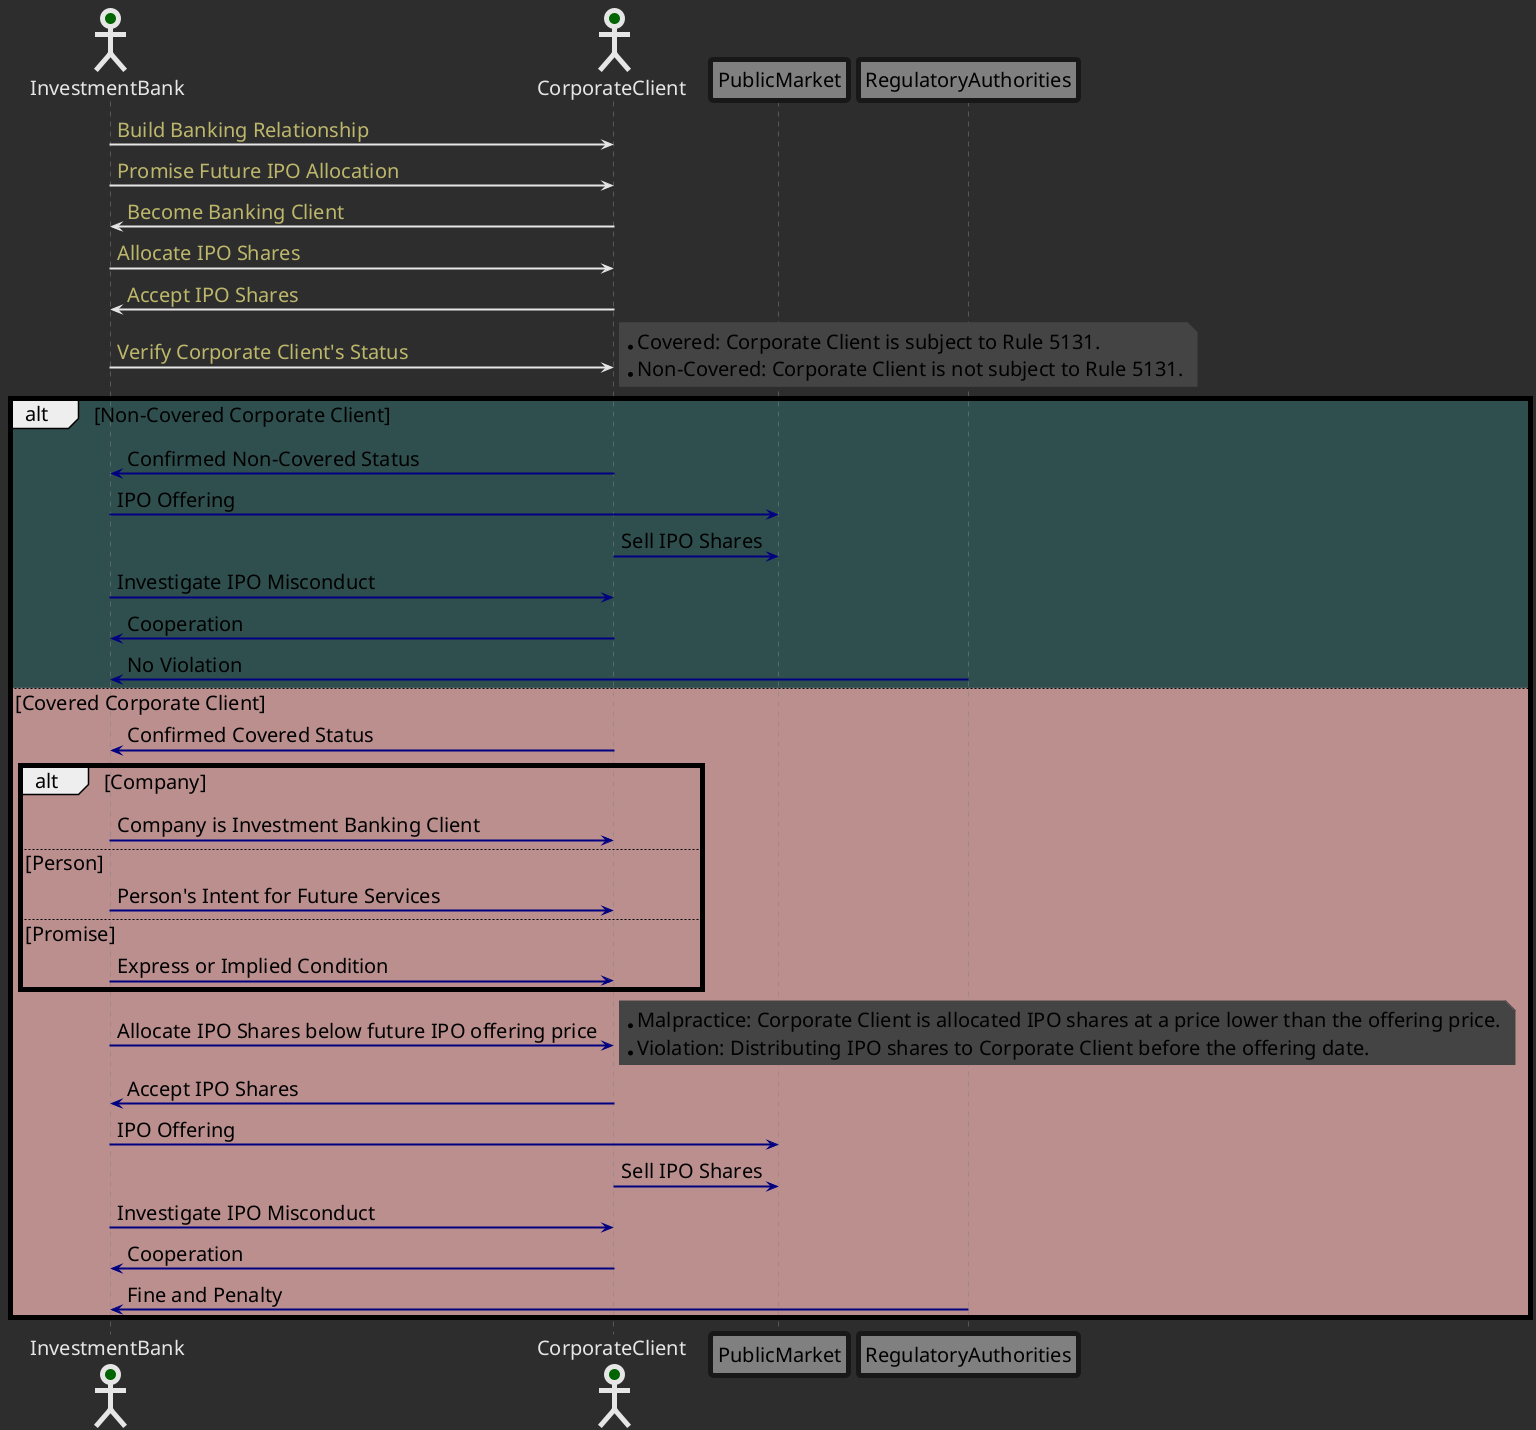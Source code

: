 @startuml
!define DarkBackground #2D2D2D
!define LightGreen #00CC00
!define LightRed #FF6666
!define LightBlue #3399FF
!define LightYellow #FFFF66
!define LightPurple #CC99FF
!define LightOrange #FF9933
!define LightGray #E6E6E6
!define DarkGray #444444


skinparam backgroundColor DarkBackground
skinparam defaultFontColor DarkKhaki

skinparam note {
    BackgroundColor DarkGray
    BorderColor DarkGray
    FontColor Black
    fontstyle normal
    FontSize 20
    FontName "Ubuntu Mono"
}
skinparam RectangleFontColor DarkGrey

skinparam SequenceDelayFontName "Ubuntu Mono"
skinparam SequenceDelayFontSize 20
skinparam SequenceDelayFontStyle normal
skinparam SequenceDelayFontColor DarkGreen

skinparam SequenceDividerBorderThickness 5
skinparam SequenceDividerFontColor Grey
/'
' skinparam SequenceDividerFontName"Ubuntu Mono"
'/
skinparam SequenceDividerFontSize 20
skinparam SequenceDividerFontStyle normal

skinparam SequenceGroupBodyBackgroundColor Grey
skinparam SequenceGroupBorderThickness 5
skinparam SequenceGroupFontColor DarkKhaki
/'
' skinparam SequenceGroupFontName "Ubuntu Mono"
'/
skinparam SequenceGroupFontSize 20
skinparam SequenceGroupFontStyle normal
skinparam SequenceGroupHeaderFontColor DarkKhaki
/'
 ' skinparam SequenceGroupHeaderFontName "Ubuntu Mono"
 '/
skinparam SequenceGroupHeaderFontSize 20
skinparam SequenceGroupHeaderFontStyle normal

skinparam SequenceLifeLineBorderColor  Grey
skinparam SequenceLifeLineBorderThickness 5
/'
' skinparam SequenceMessageAlignment
' skinparam SequenceMessageTextAlignment
'/

skinparam SequenceNewpageSeparatorColor Grey


skinparam SequenceParticipantFontName "Ubuntu Mono"
skinparam SequenceParticipantFontSize 20
skinparam SequenceParticipantFontColor Black
skinparam SequenceParticipantBackgroundColor Grey


skinparam SequenceParticipantBorderThickness 5

/'
' skinparam SequenceReferenceAlignment
'/
skinparam SequenceReferenceBackgroundColor Grey
skinparam SequenceReferenceBorderThickness 5
skinparam SequenceReferenceFontColor DarkRed
skinparam SequenceReferenceFontName "Ubuntu Mono"
skinparam SequenceReferenceFontSize 20
skinparam SequenceReferenceFontStyle normal
skinparam SequenceReferenceHeaderBackgroundColor Grey

skinparam SequenceStereotypeFontColor DarkBlue
skinparam SequenceStereotypeFontName "Ubuntu Mono"
skinparam SequenceStereotypeFontSize 20
skinparam SequenceStereotypeFontStyle normal

skinparam SequenceActorBorderThickness 5

skinparam SequenceArrowThickness 2

skinparam SequenceBoxBorderColor Grey
skinparam SequenceBoxFontColor DarkKhaki
skinparam SequenceBoxFontName "Ubuntu Mono"
skinparam SequenceBoxFontSize 20
skinparam SequenceBoxFontStyle normal

skinparam ActorBackgroundColor  DarkGreen
skinparam ActorBorderColor LightGray
skinparam ActorFontColor LightGray
skinparam ActorFontName "Ubuntu Mono"
skinparam ActorFontSize 20
skinparam ActorFontStyle normal
skinparam ActorStereotypeFontColor DarkGray
skinparam ActorStereotypeFontName "Ubuntu Mono"
skinparam ActorStereotypeFontSize 20
skinparam ActorStereotypeFontStyle normal

skinparam ArrowColor LightGray
skinparam ArrowFontColor DarkKhaki
skinparam ArrowFontName "Ubuntu Mono"
skinparam ArrowFontSize 20
skinparam ArrowFontStyle normal
skinparam ArrowHeadColor DarkGreen
skinparam ArrowLollipopColor DarkGreen
skinparam ArrowThickness 2.0
/'
 ' ActorStyle (?)
 '/

actor InvestmentBank
actor CorporateClient
participant PublicMarket
participant RegulatoryAuthorities

InvestmentBank -> CorporateClient : Build Banking Relationship
InvestmentBank -> CorporateClient : Promise Future IPO Allocation
CorporateClient -> InvestmentBank : Become Banking Client

InvestmentBank -> CorporateClient : Allocate IPO Shares
CorporateClient -> InvestmentBank : Accept IPO Shares
InvestmentBank -> CorporateClient : Verify Corporate Client's Status
note right
    * Covered: Corporate Client is subject to Rule 5131.
    * Non-Covered: Corporate Client is not subject to Rule 5131.
end note

skinparam ArrowColor Navy
skinparam ArrowFontColor Navy
skinparam ArrowFontName "Ubuntu Mono"
skinparam ArrowFontSize 20
skinparam ArrowFontStyle normal
skinparam ArrowHeadColor DarkGreen
skinparam ArrowLollipopColor DarkGreen
skinparam ArrowThickness 2.0
skinparam defaultFontColor Black

alt #DarkSlateGray Non-Covered Corporate Client 
    CorporateClient -> InvestmentBank : Confirmed Non-Covered Status
    InvestmentBank -> PublicMarket : IPO Offering
    CorporateClient -> PublicMarket : Sell IPO Shares
    InvestmentBank -> CorporateClient : Investigate IPO Misconduct
    CorporateClient -> InvestmentBank : Cooperation
    RegulatoryAuthorities -> InvestmentBank : No Violation

else #RosyBrown Covered Corporate Client 
    CorporateClient -> InvestmentBank : Confirmed Covered Status
    alt #RosyBrown Company
        InvestmentBank -> CorporateClient : Company is Investment Banking Client
    else #RosyBrown Person
        InvestmentBank -> CorporateClient : Person's Intent for Future Services
    else #RosyBrown Promise
        InvestmentBank -> CorporateClient : Express or Implied Condition
    end
    InvestmentBank -> CorporateClient : Allocate IPO Shares below future IPO offering price
    note right
        * Malpractice: Corporate Client is allocated IPO shares at a price lower than the offering price.
        * Violation: Distributing IPO shares to Corporate Client before the offering date.
    end note
    CorporateClient -> InvestmentBank : Accept IPO Shares
    InvestmentBank -> PublicMarket : IPO Offering
    CorporateClient -> PublicMarket : Sell IPO Shares
    InvestmentBank -> CorporateClient : Investigate IPO Misconduct
    CorporateClient -> InvestmentBank : Cooperation
    RegulatoryAuthorities -> InvestmentBank : Fine and Penalty
end

@enduml

